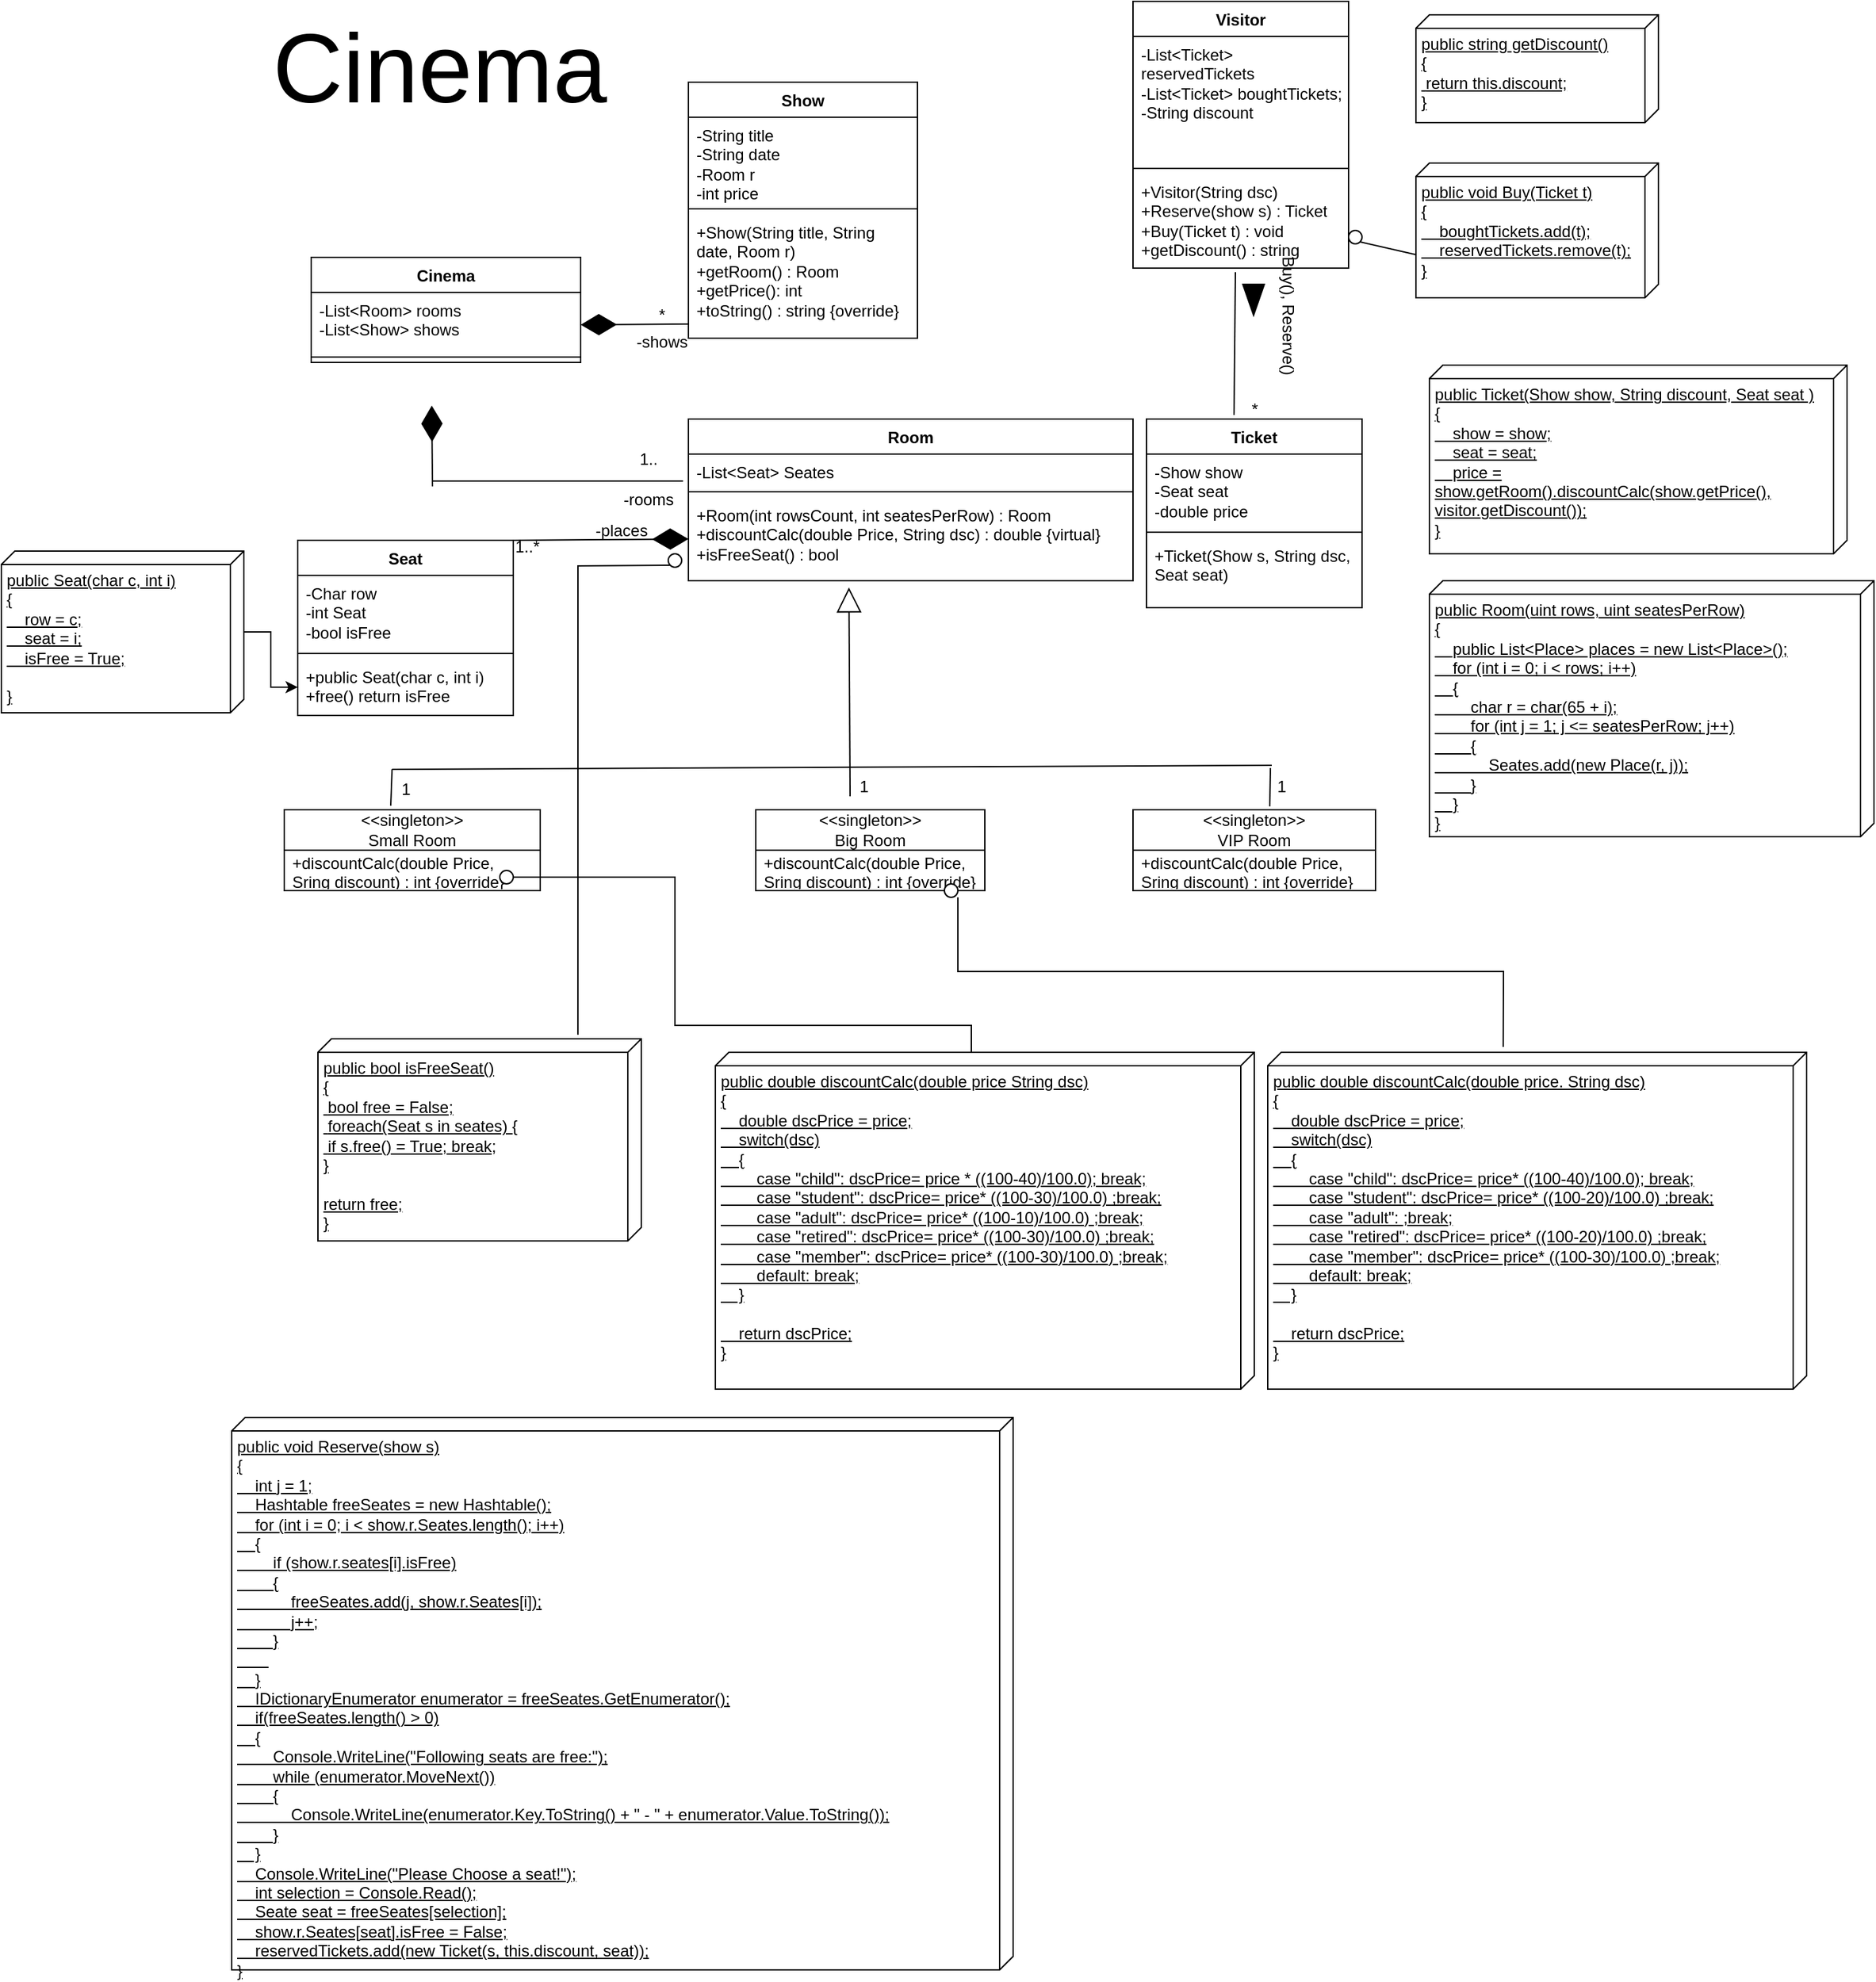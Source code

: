 <mxfile version="21.3.4" type="github">
  <diagram name="Page-1" id="c4acf3e9-155e-7222-9cf6-157b1a14988f">
    <mxGraphModel dx="2282" dy="772" grid="1" gridSize="10" guides="1" tooltips="1" connect="1" arrows="1" fold="1" page="1" pageScale="1" pageWidth="850" pageHeight="1100" background="none" math="0" shadow="0">
      <root>
        <mxCell id="0" />
        <mxCell id="1" parent="0" />
        <mxCell id="Fub8hcJ4NYJPcRC2N2-U-1" value="&amp;lt;&amp;lt;singleton&amp;gt;&amp;gt;&lt;br&gt;&lt;div&gt;Small Room&lt;/div&gt;" style="swimlane;fontStyle=0;childLayout=stackLayout;horizontal=1;startSize=30;horizontalStack=0;resizeParent=1;resizeParentMax=0;resizeLast=0;collapsible=1;marginBottom=0;whiteSpace=wrap;html=1;" parent="1" vertex="1">
          <mxGeometry x="30" y="610" width="190" height="60" as="geometry" />
        </mxCell>
        <mxCell id="Fub8hcJ4NYJPcRC2N2-U-2" value="+discountCalc(double Price, Sring discount) : int {override}" style="text;strokeColor=none;fillColor=none;align=left;verticalAlign=middle;spacingLeft=4;spacingRight=4;overflow=hidden;points=[[0,0.5],[1,0.5]];portConstraint=eastwest;rotatable=0;whiteSpace=wrap;html=1;" parent="Fub8hcJ4NYJPcRC2N2-U-1" vertex="1">
          <mxGeometry y="30" width="190" height="30" as="geometry" />
        </mxCell>
        <mxCell id="Fub8hcJ4NYJPcRC2N2-U-5" value="&lt;div&gt;&amp;lt;&amp;lt;singleton&amp;gt;&amp;gt;&lt;/div&gt;&lt;div&gt;Big Room&lt;/div&gt;" style="swimlane;fontStyle=0;childLayout=stackLayout;horizontal=1;startSize=30;horizontalStack=0;resizeParent=1;resizeParentMax=0;resizeLast=0;collapsible=1;marginBottom=0;whiteSpace=wrap;html=1;" parent="1" vertex="1">
          <mxGeometry x="380" y="610" width="170" height="60" as="geometry" />
        </mxCell>
        <mxCell id="Fub8hcJ4NYJPcRC2N2-U-6" value="+discountCalc(double Price, Sring discount) : int {override}" style="text;strokeColor=none;fillColor=none;align=left;verticalAlign=middle;spacingLeft=4;spacingRight=4;overflow=hidden;points=[[0,0.5],[1,0.5]];portConstraint=eastwest;rotatable=0;whiteSpace=wrap;html=1;" parent="Fub8hcJ4NYJPcRC2N2-U-5" vertex="1">
          <mxGeometry y="30" width="170" height="30" as="geometry" />
        </mxCell>
        <mxCell id="Fub8hcJ4NYJPcRC2N2-U-9" value="&amp;lt;&amp;lt;singleton&amp;gt;&amp;gt;&lt;div&gt;VIP Room&lt;/div&gt;" style="swimlane;fontStyle=0;childLayout=stackLayout;horizontal=1;startSize=30;horizontalStack=0;resizeParent=1;resizeParentMax=0;resizeLast=0;collapsible=1;marginBottom=0;whiteSpace=wrap;html=1;" parent="1" vertex="1">
          <mxGeometry x="660" y="610" width="180" height="60" as="geometry" />
        </mxCell>
        <mxCell id="Fub8hcJ4NYJPcRC2N2-U-10" value="+discountCalc(double Price, Sring discount) : int {override}" style="text;strokeColor=none;fillColor=none;align=left;verticalAlign=middle;spacingLeft=4;spacingRight=4;overflow=hidden;points=[[0,0.5],[1,0.5]];portConstraint=eastwest;rotatable=0;whiteSpace=wrap;html=1;" parent="Fub8hcJ4NYJPcRC2N2-U-9" vertex="1">
          <mxGeometry y="30" width="180" height="30" as="geometry" />
        </mxCell>
        <mxCell id="Fub8hcJ4NYJPcRC2N2-U-13" value="" style="endArrow=block;endSize=16;endFill=0;html=1;rounded=0;entryX=0.361;entryY=1.081;entryDx=0;entryDy=0;entryPerimeter=0;" parent="1" target="mv2xZKtYBl5VgR-Bn2mG-12" edge="1">
          <mxGeometry width="160" relative="1" as="geometry">
            <mxPoint x="450" y="600" as="sourcePoint" />
            <mxPoint x="449.46" y="445.01" as="targetPoint" />
          </mxGeometry>
        </mxCell>
        <mxCell id="Fub8hcJ4NYJPcRC2N2-U-14" value="" style="endArrow=none;html=1;rounded=0;entryX=0.267;entryY=-0.033;entryDx=0;entryDy=0;entryPerimeter=0;" parent="1" edge="1" target="mv2xZKtYBl5VgR-Bn2mG-66">
          <mxGeometry width="50" height="50" relative="1" as="geometry">
            <mxPoint x="110" y="580" as="sourcePoint" />
            <mxPoint x="740" y="580" as="targetPoint" />
          </mxGeometry>
        </mxCell>
        <mxCell id="Fub8hcJ4NYJPcRC2N2-U-15" value="" style="endArrow=none;html=1;rounded=0;exitX=0.416;exitY=-0.05;exitDx=0;exitDy=0;exitPerimeter=0;" parent="1" source="Fub8hcJ4NYJPcRC2N2-U-1" edge="1">
          <mxGeometry width="50" height="50" relative="1" as="geometry">
            <mxPoint x="110" y="630" as="sourcePoint" />
            <mxPoint x="110" y="580" as="targetPoint" />
          </mxGeometry>
        </mxCell>
        <mxCell id="Fub8hcJ4NYJPcRC2N2-U-16" value="" style="endArrow=none;html=1;rounded=0;entryX=0.564;entryY=-0.042;entryDx=0;entryDy=0;entryPerimeter=0;exitX=0.233;exitY=0.033;exitDx=0;exitDy=0;exitPerimeter=0;" parent="1" target="Fub8hcJ4NYJPcRC2N2-U-9" edge="1" source="mv2xZKtYBl5VgR-Bn2mG-66">
          <mxGeometry width="50" height="50" relative="1" as="geometry">
            <mxPoint x="740" y="580" as="sourcePoint" />
            <mxPoint x="670" y="530" as="targetPoint" />
          </mxGeometry>
        </mxCell>
        <mxCell id="Fub8hcJ4NYJPcRC2N2-U-17" value="" style="endArrow=diamondThin;endFill=1;endSize=24;html=1;rounded=0;" parent="1" edge="1">
          <mxGeometry width="160" relative="1" as="geometry">
            <mxPoint x="330" y="249.5" as="sourcePoint" />
            <mxPoint x="250" y="250" as="targetPoint" />
          </mxGeometry>
        </mxCell>
        <mxCell id="Fub8hcJ4NYJPcRC2N2-U-18" value="" style="endArrow=diamondThin;endFill=1;endSize=24;html=1;rounded=0;" parent="1" edge="1">
          <mxGeometry width="160" relative="1" as="geometry">
            <mxPoint x="140" y="370" as="sourcePoint" />
            <mxPoint x="139.5" y="310" as="targetPoint" />
          </mxGeometry>
        </mxCell>
        <mxCell id="Fub8hcJ4NYJPcRC2N2-U-20" value="-rooms" style="text;html=1;align=center;verticalAlign=middle;resizable=0;points=[];autosize=1;strokeColor=none;fillColor=none;" parent="1" vertex="1">
          <mxGeometry x="270" y="365" width="60" height="30" as="geometry" />
        </mxCell>
        <mxCell id="Fub8hcJ4NYJPcRC2N2-U-21" value="1.." style="text;html=1;align=center;verticalAlign=middle;resizable=0;points=[];autosize=1;strokeColor=none;fillColor=none;" parent="1" vertex="1">
          <mxGeometry x="280" y="335" width="40" height="30" as="geometry" />
        </mxCell>
        <mxCell id="Fub8hcJ4NYJPcRC2N2-U-22" value="&lt;div&gt;-shows&lt;/div&gt;" style="text;html=1;align=center;verticalAlign=middle;resizable=0;points=[];autosize=1;strokeColor=none;fillColor=none;" parent="1" vertex="1">
          <mxGeometry x="280" y="248" width="60" height="30" as="geometry" />
        </mxCell>
        <mxCell id="Fub8hcJ4NYJPcRC2N2-U-23" value="*" style="text;html=1;align=center;verticalAlign=middle;resizable=0;points=[];autosize=1;strokeColor=none;fillColor=none;" parent="1" vertex="1">
          <mxGeometry x="295" y="228" width="30" height="30" as="geometry" />
        </mxCell>
        <mxCell id="mv2xZKtYBl5VgR-Bn2mG-1" value="Cinema" style="swimlane;fontStyle=1;align=center;verticalAlign=top;childLayout=stackLayout;horizontal=1;startSize=26;horizontalStack=0;resizeParent=1;resizeParentMax=0;resizeLast=0;collapsible=1;marginBottom=0;whiteSpace=wrap;html=1;" vertex="1" parent="1">
          <mxGeometry x="50" y="200" width="200" height="78" as="geometry" />
        </mxCell>
        <mxCell id="mv2xZKtYBl5VgR-Bn2mG-2" value="&lt;div&gt;-List&amp;lt;Room&amp;gt; rooms&lt;/div&gt;&lt;div&gt;-List&amp;lt;Show&amp;gt; shows&lt;br&gt;&lt;/div&gt;" style="text;strokeColor=none;fillColor=none;align=left;verticalAlign=top;spacingLeft=4;spacingRight=4;overflow=hidden;rotatable=0;points=[[0,0.5],[1,0.5]];portConstraint=eastwest;whiteSpace=wrap;html=1;" vertex="1" parent="mv2xZKtYBl5VgR-Bn2mG-1">
          <mxGeometry y="26" width="200" height="44" as="geometry" />
        </mxCell>
        <mxCell id="mv2xZKtYBl5VgR-Bn2mG-3" value="" style="line;strokeWidth=1;fillColor=none;align=left;verticalAlign=middle;spacingTop=-1;spacingLeft=3;spacingRight=3;rotatable=0;labelPosition=right;points=[];portConstraint=eastwest;strokeColor=inherit;" vertex="1" parent="mv2xZKtYBl5VgR-Bn2mG-1">
          <mxGeometry y="70" width="200" height="8" as="geometry" />
        </mxCell>
        <mxCell id="mv2xZKtYBl5VgR-Bn2mG-5" value="Show" style="swimlane;fontStyle=1;align=center;verticalAlign=top;childLayout=stackLayout;horizontal=1;startSize=26;horizontalStack=0;resizeParent=1;resizeParentMax=0;resizeLast=0;collapsible=1;marginBottom=0;whiteSpace=wrap;html=1;" vertex="1" parent="1">
          <mxGeometry x="330" y="70" width="170" height="190" as="geometry" />
        </mxCell>
        <mxCell id="mv2xZKtYBl5VgR-Bn2mG-6" value="&lt;div&gt;-String title&lt;/div&gt;-String date&lt;br&gt;-Room r&lt;br&gt;-int price" style="text;strokeColor=none;fillColor=none;align=left;verticalAlign=top;spacingLeft=4;spacingRight=4;overflow=hidden;rotatable=0;points=[[0,0.5],[1,0.5]];portConstraint=eastwest;whiteSpace=wrap;html=1;" vertex="1" parent="mv2xZKtYBl5VgR-Bn2mG-5">
          <mxGeometry y="26" width="170" height="64" as="geometry" />
        </mxCell>
        <mxCell id="mv2xZKtYBl5VgR-Bn2mG-7" value="" style="line;strokeWidth=1;fillColor=none;align=left;verticalAlign=middle;spacingTop=-1;spacingLeft=3;spacingRight=3;rotatable=0;labelPosition=right;points=[];portConstraint=eastwest;strokeColor=inherit;" vertex="1" parent="mv2xZKtYBl5VgR-Bn2mG-5">
          <mxGeometry y="90" width="170" height="8" as="geometry" />
        </mxCell>
        <mxCell id="mv2xZKtYBl5VgR-Bn2mG-8" value="+Show(String title, String date, Room r)&lt;br&gt;&lt;div&gt;+getRoom() : Room&lt;/div&gt;&lt;div&gt;+getPrice(): int&lt;/div&gt;&lt;div&gt;+toString() : string {override}&lt;br&gt;&lt;/div&gt;" style="text;strokeColor=none;fillColor=none;align=left;verticalAlign=top;spacingLeft=4;spacingRight=4;overflow=hidden;rotatable=0;points=[[0,0.5],[1,0.5]];portConstraint=eastwest;whiteSpace=wrap;html=1;" vertex="1" parent="mv2xZKtYBl5VgR-Bn2mG-5">
          <mxGeometry y="98" width="170" height="92" as="geometry" />
        </mxCell>
        <mxCell id="mv2xZKtYBl5VgR-Bn2mG-9" value="Room" style="swimlane;fontStyle=1;align=center;verticalAlign=top;childLayout=stackLayout;horizontal=1;startSize=26;horizontalStack=0;resizeParent=1;resizeParentMax=0;resizeLast=0;collapsible=1;marginBottom=0;whiteSpace=wrap;html=1;" vertex="1" parent="1">
          <mxGeometry x="330" y="320" width="330" height="120" as="geometry" />
        </mxCell>
        <mxCell id="mv2xZKtYBl5VgR-Bn2mG-10" value="-List&amp;lt;Seat&amp;gt; Seates" style="text;strokeColor=none;fillColor=none;align=left;verticalAlign=top;spacingLeft=4;spacingRight=4;overflow=hidden;rotatable=0;points=[[0,0.5],[1,0.5]];portConstraint=eastwest;whiteSpace=wrap;html=1;" vertex="1" parent="mv2xZKtYBl5VgR-Bn2mG-9">
          <mxGeometry y="26" width="330" height="24" as="geometry" />
        </mxCell>
        <mxCell id="mv2xZKtYBl5VgR-Bn2mG-11" value="" style="line;strokeWidth=1;fillColor=none;align=left;verticalAlign=middle;spacingTop=-1;spacingLeft=3;spacingRight=3;rotatable=0;labelPosition=right;points=[];portConstraint=eastwest;strokeColor=inherit;" vertex="1" parent="mv2xZKtYBl5VgR-Bn2mG-9">
          <mxGeometry y="50" width="330" height="8" as="geometry" />
        </mxCell>
        <mxCell id="mv2xZKtYBl5VgR-Bn2mG-12" value="&lt;div&gt;+Room(int rowsCount, int seatesPerRow) : Room&lt;br&gt;&lt;/div&gt;&lt;div&gt;+discountCalc(double Price, String dsc) : double {virtual}&lt;br&gt;+isFreeSeat() : bool&lt;br&gt;&lt;/div&gt;" style="text;strokeColor=none;fillColor=none;align=left;verticalAlign=top;spacingLeft=4;spacingRight=4;overflow=hidden;rotatable=0;points=[[0,0.5],[1,0.5]];portConstraint=eastwest;whiteSpace=wrap;html=1;" vertex="1" parent="mv2xZKtYBl5VgR-Bn2mG-9">
          <mxGeometry y="58" width="330" height="62" as="geometry" />
        </mxCell>
        <mxCell id="mv2xZKtYBl5VgR-Bn2mG-13" value="Visitor" style="swimlane;fontStyle=1;align=center;verticalAlign=top;childLayout=stackLayout;horizontal=1;startSize=26;horizontalStack=0;resizeParent=1;resizeParentMax=0;resizeLast=0;collapsible=1;marginBottom=0;whiteSpace=wrap;html=1;" vertex="1" parent="1">
          <mxGeometry x="660" y="10" width="160" height="198" as="geometry" />
        </mxCell>
        <mxCell id="mv2xZKtYBl5VgR-Bn2mG-14" value="&lt;div&gt;-List&amp;lt;Ticket&amp;gt; reservedTickets&lt;/div&gt;&lt;div&gt;-List&amp;lt;Ticket&amp;gt; boughtTickets;&lt;br&gt;&lt;/div&gt;-String discount" style="text;strokeColor=none;fillColor=none;align=left;verticalAlign=top;spacingLeft=4;spacingRight=4;overflow=hidden;rotatable=0;points=[[0,0.5],[1,0.5]];portConstraint=eastwest;whiteSpace=wrap;html=1;" vertex="1" parent="mv2xZKtYBl5VgR-Bn2mG-13">
          <mxGeometry y="26" width="160" height="94" as="geometry" />
        </mxCell>
        <mxCell id="mv2xZKtYBl5VgR-Bn2mG-15" value="" style="line;strokeWidth=1;fillColor=none;align=left;verticalAlign=middle;spacingTop=-1;spacingLeft=3;spacingRight=3;rotatable=0;labelPosition=right;points=[];portConstraint=eastwest;strokeColor=inherit;" vertex="1" parent="mv2xZKtYBl5VgR-Bn2mG-13">
          <mxGeometry y="120" width="160" height="8" as="geometry" />
        </mxCell>
        <mxCell id="mv2xZKtYBl5VgR-Bn2mG-16" value="&lt;div&gt;+Visitor(String dsc)&lt;br&gt;+Reserve(show s) : Ticket&lt;br&gt;&lt;/div&gt;&lt;div&gt;+Buy(Ticket t) : void&lt;/div&gt;&lt;div&gt;+getDiscount() : string&lt;br&gt;&lt;/div&gt;&lt;div&gt;&lt;br&gt;&lt;/div&gt;" style="text;strokeColor=none;fillColor=none;align=left;verticalAlign=top;spacingLeft=4;spacingRight=4;overflow=hidden;rotatable=0;points=[[0,0.5],[1,0.5]];portConstraint=eastwest;whiteSpace=wrap;html=1;" vertex="1" parent="mv2xZKtYBl5VgR-Bn2mG-13">
          <mxGeometry y="128" width="160" height="70" as="geometry" />
        </mxCell>
        <mxCell id="mv2xZKtYBl5VgR-Bn2mG-17" value="" style="endArrow=none;html=1;rounded=0;entryX=1.15;entryY=1.033;entryDx=0;entryDy=0;entryPerimeter=0;" edge="1" parent="1" target="Fub8hcJ4NYJPcRC2N2-U-21">
          <mxGeometry width="50" height="50" relative="1" as="geometry">
            <mxPoint x="140" y="366" as="sourcePoint" />
            <mxPoint x="450" y="530" as="targetPoint" />
            <Array as="points" />
          </mxGeometry>
        </mxCell>
        <mxCell id="mv2xZKtYBl5VgR-Bn2mG-19" value="Ticket" style="swimlane;fontStyle=1;align=center;verticalAlign=top;childLayout=stackLayout;horizontal=1;startSize=26;horizontalStack=0;resizeParent=1;resizeParentMax=0;resizeLast=0;collapsible=1;marginBottom=0;whiteSpace=wrap;html=1;" vertex="1" parent="1">
          <mxGeometry x="670" y="320" width="160" height="140" as="geometry" />
        </mxCell>
        <mxCell id="mv2xZKtYBl5VgR-Bn2mG-20" value="-Show show&lt;br&gt;-Seat seat&lt;br&gt;-double price" style="text;strokeColor=none;fillColor=none;align=left;verticalAlign=top;spacingLeft=4;spacingRight=4;overflow=hidden;rotatable=0;points=[[0,0.5],[1,0.5]];portConstraint=eastwest;whiteSpace=wrap;html=1;" vertex="1" parent="mv2xZKtYBl5VgR-Bn2mG-19">
          <mxGeometry y="26" width="160" height="54" as="geometry" />
        </mxCell>
        <mxCell id="mv2xZKtYBl5VgR-Bn2mG-21" value="" style="line;strokeWidth=1;fillColor=none;align=left;verticalAlign=middle;spacingTop=-1;spacingLeft=3;spacingRight=3;rotatable=0;labelPosition=right;points=[];portConstraint=eastwest;strokeColor=inherit;" vertex="1" parent="mv2xZKtYBl5VgR-Bn2mG-19">
          <mxGeometry y="80" width="160" height="8" as="geometry" />
        </mxCell>
        <mxCell id="mv2xZKtYBl5VgR-Bn2mG-22" value="+Ticket(Show s, String dsc, Seat seat)" style="text;strokeColor=none;fillColor=none;align=left;verticalAlign=top;spacingLeft=4;spacingRight=4;overflow=hidden;rotatable=0;points=[[0,0.5],[1,0.5]];portConstraint=eastwest;whiteSpace=wrap;html=1;" vertex="1" parent="mv2xZKtYBl5VgR-Bn2mG-19">
          <mxGeometry y="88" width="160" height="52" as="geometry" />
        </mxCell>
        <mxCell id="mv2xZKtYBl5VgR-Bn2mG-23" value="" style="shape=mxgraph.arrows2.wedgeArrow;html=1;bendable=0;startWidth=8;fillColor=strokeColor;defaultFillColor=invert;defaultGradientColor=invert;rounded=0;" edge="1" parent="1">
          <mxGeometry width="100" height="100" relative="1" as="geometry">
            <mxPoint x="749.5" y="220" as="sourcePoint" />
            <mxPoint x="749.5" y="243" as="targetPoint" />
          </mxGeometry>
        </mxCell>
        <mxCell id="mv2xZKtYBl5VgR-Bn2mG-24" value="Buy(), Reserve()" style="text;html=1;align=center;verticalAlign=middle;resizable=0;points=[];autosize=1;strokeColor=none;fillColor=none;rotation=90;" vertex="1" parent="1">
          <mxGeometry x="720" y="228" width="110" height="30" as="geometry" />
        </mxCell>
        <mxCell id="mv2xZKtYBl5VgR-Bn2mG-25" value="Seat" style="swimlane;fontStyle=1;align=center;verticalAlign=top;childLayout=stackLayout;horizontal=1;startSize=26;horizontalStack=0;resizeParent=1;resizeParentMax=0;resizeLast=0;collapsible=1;marginBottom=0;whiteSpace=wrap;html=1;" vertex="1" parent="1">
          <mxGeometry x="40" y="410" width="160" height="130" as="geometry" />
        </mxCell>
        <mxCell id="mv2xZKtYBl5VgR-Bn2mG-26" value="-Char row&lt;br&gt;-int Seat&lt;br&gt;-bool isFree" style="text;strokeColor=none;fillColor=none;align=left;verticalAlign=top;spacingLeft=4;spacingRight=4;overflow=hidden;rotatable=0;points=[[0,0.5],[1,0.5]];portConstraint=eastwest;whiteSpace=wrap;html=1;" vertex="1" parent="mv2xZKtYBl5VgR-Bn2mG-25">
          <mxGeometry y="26" width="160" height="54" as="geometry" />
        </mxCell>
        <mxCell id="mv2xZKtYBl5VgR-Bn2mG-27" value="" style="line;strokeWidth=1;fillColor=none;align=left;verticalAlign=middle;spacingTop=-1;spacingLeft=3;spacingRight=3;rotatable=0;labelPosition=right;points=[];portConstraint=eastwest;strokeColor=inherit;" vertex="1" parent="mv2xZKtYBl5VgR-Bn2mG-25">
          <mxGeometry y="80" width="160" height="8" as="geometry" />
        </mxCell>
        <mxCell id="mv2xZKtYBl5VgR-Bn2mG-28" value="&lt;div&gt;+public Seat(char c, int i)&lt;br&gt;&lt;/div&gt;&lt;div&gt;+free() return isFree&lt;/div&gt;" style="text;strokeColor=none;fillColor=none;align=left;verticalAlign=top;spacingLeft=4;spacingRight=4;overflow=hidden;rotatable=0;points=[[0,0.5],[1,0.5]];portConstraint=eastwest;whiteSpace=wrap;html=1;" vertex="1" parent="mv2xZKtYBl5VgR-Bn2mG-25">
          <mxGeometry y="88" width="160" height="42" as="geometry" />
        </mxCell>
        <mxCell id="mv2xZKtYBl5VgR-Bn2mG-29" value="&lt;font style=&quot;font-size: 72px;&quot;&gt;Cinema&lt;/font&gt;" style="text;html=1;align=center;verticalAlign=middle;resizable=0;points=[];autosize=1;strokeColor=none;fillColor=none;" vertex="1" parent="1">
          <mxGeometry x="10" y="10" width="270" height="100" as="geometry" />
        </mxCell>
        <mxCell id="mv2xZKtYBl5VgR-Bn2mG-30" value="public bool isFreeSeat()&lt;br&gt;&lt;div&gt;{&lt;/div&gt;&lt;div&gt;&lt;span style=&quot;white-space: pre;&quot;&gt;	&lt;/span&gt;bool free = False;&lt;br&gt;&lt;/div&gt;&lt;div&gt;&lt;span style=&quot;white-space: pre;&quot;&gt;	&lt;/span&gt;foreach(Seat s in seates) {&lt;/div&gt;&lt;div&gt;&lt;span style=&quot;white-space: pre;&quot;&gt;	&lt;/span&gt;if s.free() = True; break; &lt;br&gt;&lt;/div&gt;&lt;div&gt;}&lt;/div&gt;&lt;div&gt;&lt;br&gt;&lt;/div&gt;&lt;div&gt;return free;&lt;br&gt;&lt;/div&gt;&lt;div&gt;}&lt;/div&gt;" style="verticalAlign=top;align=left;spacingTop=8;spacingLeft=2;spacingRight=12;shape=cube;size=10;direction=south;fontStyle=4;html=1;whiteSpace=wrap;" vertex="1" parent="1">
          <mxGeometry x="55" y="780" width="240" height="150" as="geometry" />
        </mxCell>
        <mxCell id="mv2xZKtYBl5VgR-Bn2mG-31" value="public double discountCalc(double price String dsc)&lt;br&gt;{&lt;br&gt;&amp;nbsp;&amp;nbsp; &amp;nbsp;double dscPrice = price;&lt;br&gt;&amp;nbsp;&amp;nbsp; &amp;nbsp;switch(dsc) &lt;br&gt;&amp;nbsp;&amp;nbsp; &amp;nbsp;{&lt;br&gt;&amp;nbsp;&amp;nbsp; &amp;nbsp;&amp;nbsp;&amp;nbsp;&amp;nbsp; case &quot;child&quot;: dscPrice= price * ((100-40)/100.0); break;&lt;br&gt;&amp;nbsp;&amp;nbsp; &amp;nbsp;&amp;nbsp;&amp;nbsp;&amp;nbsp; case &quot;student&quot;: dscPrice= price* ((100-30)/100.0) ;break;&lt;br&gt;&amp;nbsp;&amp;nbsp; &amp;nbsp;&amp;nbsp;&amp;nbsp;&amp;nbsp; case &quot;adult&quot;: dscPrice= price* ((100-10)/100.0) ;break;&lt;br&gt;&amp;nbsp;&amp;nbsp; &amp;nbsp;&amp;nbsp;&amp;nbsp;&amp;nbsp; case &quot;retired&quot;: dscPrice= price* ((100-30)/100.0) ;break;&lt;br&gt;&amp;nbsp;&amp;nbsp; &amp;nbsp;&amp;nbsp;&amp;nbsp;&amp;nbsp; case &quot;member&quot;: dscPrice= price* ((100-30)/100.0) ;break;&lt;br&gt;&amp;nbsp;&amp;nbsp; &amp;nbsp;&amp;nbsp;&amp;nbsp;&amp;nbsp; default: break;&lt;br&gt;&amp;nbsp;&amp;nbsp; &amp;nbsp;}&lt;br&gt;&lt;br&gt;&amp;nbsp;&amp;nbsp; &amp;nbsp;return dscPrice;&lt;br&gt;}" style="verticalAlign=top;align=left;spacingTop=8;spacingLeft=2;spacingRight=12;shape=cube;size=10;direction=south;fontStyle=4;html=1;whiteSpace=wrap;" vertex="1" parent="1">
          <mxGeometry x="350" y="790" width="400" height="250" as="geometry" />
        </mxCell>
        <mxCell id="mv2xZKtYBl5VgR-Bn2mG-33" value="public double discountCalc(double price. String dsc)&lt;br&gt;{&lt;br&gt;&amp;nbsp;&amp;nbsp;&amp;nbsp; double dscPrice = price;&lt;br&gt;&amp;nbsp;&amp;nbsp; &amp;nbsp;switch(dsc) &lt;br&gt;&amp;nbsp;&amp;nbsp; &amp;nbsp;{&lt;br&gt;&amp;nbsp;&amp;nbsp; &amp;nbsp;&amp;nbsp;&amp;nbsp;&amp;nbsp; case &quot;child&quot;: dscPrice= price* ((100-40)/100.0); break;&lt;br&gt;&amp;nbsp;&amp;nbsp; &amp;nbsp;&amp;nbsp;&amp;nbsp;&amp;nbsp; case &quot;student&quot;: dscPrice= price* ((100-20)/100.0) ;break;&lt;br&gt;&amp;nbsp;&amp;nbsp; &amp;nbsp;&amp;nbsp;&amp;nbsp;&amp;nbsp; case &quot;adult&quot;: ;break;&lt;br&gt;&amp;nbsp;&amp;nbsp; &amp;nbsp;&amp;nbsp;&amp;nbsp;&amp;nbsp; case &quot;retired&quot;: dscPrice= price* ((100-20)/100.0) ;break;&lt;br&gt;&amp;nbsp;&amp;nbsp; &amp;nbsp;&amp;nbsp;&amp;nbsp;&amp;nbsp; case &quot;member&quot;: dscPrice= price* ((100-30)/100.0) ;break;&lt;br&gt;&amp;nbsp;&amp;nbsp; &amp;nbsp;&amp;nbsp;&amp;nbsp;&amp;nbsp; default: break;&lt;br&gt;&amp;nbsp;&amp;nbsp; &amp;nbsp;}&lt;br&gt;&lt;br&gt;&amp;nbsp;&amp;nbsp; &amp;nbsp;return dscPrice;&lt;br&gt;}" style="verticalAlign=top;align=left;spacingTop=8;spacingLeft=2;spacingRight=12;shape=cube;size=10;direction=south;fontStyle=4;html=1;whiteSpace=wrap;" vertex="1" parent="1">
          <mxGeometry x="760" y="790" width="400" height="250" as="geometry" />
        </mxCell>
        <mxCell id="mv2xZKtYBl5VgR-Bn2mG-41" value="" style="ellipse;whiteSpace=wrap;html=1;aspect=fixed;" vertex="1" parent="1">
          <mxGeometry x="520" y="665" width="10" height="10" as="geometry" />
        </mxCell>
        <mxCell id="mv2xZKtYBl5VgR-Bn2mG-42" value="" style="endArrow=none;html=1;rounded=0;entryX=1;entryY=0.5;entryDx=0;entryDy=0;" edge="1" parent="1" target="mv2xZKtYBl5VgR-Bn2mG-43">
          <mxGeometry width="50" height="50" relative="1" as="geometry">
            <mxPoint x="540" y="790" as="sourcePoint" />
            <mxPoint x="200" y="680" as="targetPoint" />
            <Array as="points">
              <mxPoint x="540" y="770" />
              <mxPoint x="320" y="770" />
              <mxPoint x="320" y="660" />
            </Array>
          </mxGeometry>
        </mxCell>
        <mxCell id="mv2xZKtYBl5VgR-Bn2mG-43" value="" style="ellipse;whiteSpace=wrap;html=1;aspect=fixed;" vertex="1" parent="1">
          <mxGeometry x="190" y="655" width="10" height="10" as="geometry" />
        </mxCell>
        <mxCell id="mv2xZKtYBl5VgR-Bn2mG-45" value="" style="ellipse;whiteSpace=wrap;html=1;aspect=fixed;" vertex="1" parent="1">
          <mxGeometry x="315" y="420" width="10" height="10" as="geometry" />
        </mxCell>
        <mxCell id="mv2xZKtYBl5VgR-Bn2mG-46" value="" style="endArrow=none;html=1;rounded=0;exitX=-0.02;exitY=0.196;exitDx=0;exitDy=0;exitPerimeter=0;entryX=0;entryY=1;entryDx=0;entryDy=0;" edge="1" parent="1" source="mv2xZKtYBl5VgR-Bn2mG-30" target="mv2xZKtYBl5VgR-Bn2mG-45">
          <mxGeometry width="50" height="50" relative="1" as="geometry">
            <mxPoint x="320" y="760" as="sourcePoint" />
            <mxPoint x="250" y="420" as="targetPoint" />
            <Array as="points">
              <mxPoint x="248" y="429" />
            </Array>
          </mxGeometry>
        </mxCell>
        <mxCell id="mv2xZKtYBl5VgR-Bn2mG-47" value="public void Reserve(show s) &lt;br&gt;{&lt;br&gt;&amp;nbsp;&amp;nbsp; &amp;nbsp;int j = 1;&lt;br&gt;&amp;nbsp;&amp;nbsp; &amp;nbsp;Hashtable freeSeates = new Hashtable();&lt;br&gt;&amp;nbsp;&amp;nbsp; &amp;nbsp;for (int i = 0; i &amp;lt; show.r.Seates.length(); i++) &lt;br&gt;&amp;nbsp;&amp;nbsp; &amp;nbsp;{&lt;br&gt;&amp;nbsp;&amp;nbsp; &amp;nbsp;&amp;nbsp;&amp;nbsp;&amp;nbsp; if (show.r.seates[i].isFree)&lt;br&gt;&amp;nbsp;&amp;nbsp; &amp;nbsp;&amp;nbsp;&amp;nbsp;&amp;nbsp; {&lt;br&gt;&amp;nbsp;&amp;nbsp; &amp;nbsp;&amp;nbsp;&amp;nbsp;&amp;nbsp; &amp;nbsp;&amp;nbsp;&amp;nbsp; freeSeates.add(j, show.r.Seates[i]);&lt;br&gt;&amp;nbsp;&amp;nbsp; &amp;nbsp;&amp;nbsp;&amp;nbsp;&amp;nbsp; &amp;nbsp;&amp;nbsp;&amp;nbsp; j++;&lt;br&gt;&amp;nbsp;&amp;nbsp; &amp;nbsp;&amp;nbsp;&amp;nbsp;&amp;nbsp; }&lt;br&gt;&amp;nbsp;&amp;nbsp; &amp;nbsp;&amp;nbsp;&amp;nbsp;&amp;nbsp; &lt;br&gt;&amp;nbsp;&amp;nbsp; &amp;nbsp;}&lt;br&gt;&amp;nbsp;&amp;nbsp; &amp;nbsp;IDictionaryEnumerator enumerator = freeSeates.GetEnumerator();&lt;br&gt;&amp;nbsp;&amp;nbsp; &amp;nbsp;if(freeSeates.length() &amp;gt; 0)&lt;br&gt;&amp;nbsp;&amp;nbsp; &amp;nbsp;{&lt;br&gt;&amp;nbsp;&amp;nbsp; &amp;nbsp;&amp;nbsp;&amp;nbsp;&amp;nbsp; Console.WriteLine(&quot;Following seats are free:&quot;);&lt;br&gt;&amp;nbsp;&amp;nbsp; &amp;nbsp;&amp;nbsp;&amp;nbsp;&amp;nbsp; while (enumerator.MoveNext())&lt;br&gt;&amp;nbsp;&amp;nbsp; &amp;nbsp;&amp;nbsp;&amp;nbsp;&amp;nbsp; {&lt;br&gt;&amp;nbsp;&amp;nbsp; &amp;nbsp;&amp;nbsp;&amp;nbsp;&amp;nbsp; &amp;nbsp;&amp;nbsp;&amp;nbsp; Console.WriteLine(enumerator.Key.ToString() + &quot; - &quot; + enumerator.Value.ToString());&lt;br&gt;&amp;nbsp;&amp;nbsp; &amp;nbsp;&amp;nbsp;&amp;nbsp;&amp;nbsp; }&lt;br&gt;&amp;nbsp;&amp;nbsp; &amp;nbsp;}&lt;br&gt;&amp;nbsp;&amp;nbsp; &amp;nbsp;Console.WriteLine(&quot;Please Choose a seat!&quot;);&lt;br&gt;&amp;nbsp;&amp;nbsp; &amp;nbsp;int selection = Console.Read();&lt;br&gt;&lt;div&gt;&amp;nbsp;&amp;nbsp;&amp;nbsp; Seate seat = freeSeates[selection];&lt;/div&gt;&lt;div&gt;&amp;nbsp;&amp;nbsp;&amp;nbsp; show.r.Seates[seat].isFree = False;&lt;br&gt;&lt;/div&gt;&amp;nbsp;&amp;nbsp;&amp;nbsp; reservedTickets.add(new Ticket(s, this.discount, seat));&lt;br&gt;}" style="verticalAlign=top;align=left;spacingTop=8;spacingLeft=2;spacingRight=12;shape=cube;size=10;direction=south;fontStyle=4;html=1;whiteSpace=wrap;" vertex="1" parent="1">
          <mxGeometry x="-9" y="1061" width="580" height="410" as="geometry" />
        </mxCell>
        <mxCell id="mv2xZKtYBl5VgR-Bn2mG-48" value="" style="endArrow=none;html=1;rounded=0;entryX=0.475;entryY=1.043;entryDx=0;entryDy=0;entryPerimeter=0;exitX=0;exitY=0.633;exitDx=0;exitDy=0;exitPerimeter=0;" edge="1" parent="1" source="mv2xZKtYBl5VgR-Bn2mG-49" target="mv2xZKtYBl5VgR-Bn2mG-16">
          <mxGeometry width="50" height="50" relative="1" as="geometry">
            <mxPoint x="740" y="310" as="sourcePoint" />
            <mxPoint x="370" y="400" as="targetPoint" />
          </mxGeometry>
        </mxCell>
        <mxCell id="mv2xZKtYBl5VgR-Bn2mG-49" value="*" style="text;html=1;align=center;verticalAlign=middle;resizable=0;points=[];autosize=1;strokeColor=none;fillColor=none;" vertex="1" parent="1">
          <mxGeometry x="735" y="298" width="30" height="30" as="geometry" />
        </mxCell>
        <mxCell id="mv2xZKtYBl5VgR-Bn2mG-50" value="" style="endArrow=diamondThin;endFill=1;endSize=24;html=1;rounded=0;entryX=0;entryY=0.5;entryDx=0;entryDy=0;" edge="1" parent="1" target="mv2xZKtYBl5VgR-Bn2mG-12">
          <mxGeometry width="160" relative="1" as="geometry">
            <mxPoint x="200" y="410" as="sourcePoint" />
            <mxPoint x="360" y="410" as="targetPoint" />
          </mxGeometry>
        </mxCell>
        <mxCell id="mv2xZKtYBl5VgR-Bn2mG-51" value="-places" style="text;html=1;align=center;verticalAlign=middle;resizable=0;points=[];autosize=1;strokeColor=none;fillColor=none;" vertex="1" parent="1">
          <mxGeometry x="250" y="388" width="60" height="30" as="geometry" />
        </mxCell>
        <mxCell id="mv2xZKtYBl5VgR-Bn2mG-52" value="1..*" style="text;html=1;align=center;verticalAlign=middle;resizable=0;points=[];autosize=1;strokeColor=none;fillColor=none;" vertex="1" parent="1">
          <mxGeometry x="190" y="400" width="40" height="30" as="geometry" />
        </mxCell>
        <mxCell id="mv2xZKtYBl5VgR-Bn2mG-54" value="public void Buy(Ticket t)&lt;br&gt;{&lt;br&gt;&amp;nbsp;&amp;nbsp; &amp;nbsp;boughtTickets.add(t);&lt;br&gt;&amp;nbsp;&amp;nbsp; &amp;nbsp;reservedTickets.remove(t);&lt;br&gt;}" style="verticalAlign=top;align=left;spacingTop=8;spacingLeft=2;spacingRight=12;shape=cube;size=10;direction=south;fontStyle=4;html=1;whiteSpace=wrap;" vertex="1" parent="1">
          <mxGeometry x="870" y="130" width="180" height="100" as="geometry" />
        </mxCell>
        <mxCell id="mv2xZKtYBl5VgR-Bn2mG-55" value="" style="ellipse;whiteSpace=wrap;html=1;aspect=fixed;" vertex="1" parent="1">
          <mxGeometry x="820" y="180" width="10" height="10" as="geometry" />
        </mxCell>
        <mxCell id="mv2xZKtYBl5VgR-Bn2mG-56" value="" style="endArrow=none;html=1;rounded=0;exitX=1;exitY=1;exitDx=0;exitDy=0;" edge="1" parent="1" source="mv2xZKtYBl5VgR-Bn2mG-55">
          <mxGeometry width="50" height="50" relative="1" as="geometry">
            <mxPoint x="820" y="248" as="sourcePoint" />
            <mxPoint x="870" y="198" as="targetPoint" />
          </mxGeometry>
        </mxCell>
        <mxCell id="mv2xZKtYBl5VgR-Bn2mG-62" value="" style="endArrow=none;html=1;rounded=0;entryX=-0.016;entryY=0.563;entryDx=0;entryDy=0;entryPerimeter=0;" edge="1" parent="1" target="mv2xZKtYBl5VgR-Bn2mG-33">
          <mxGeometry width="50" height="50" relative="1" as="geometry">
            <mxPoint x="530" y="675" as="sourcePoint" />
            <mxPoint x="530" y="720" as="targetPoint" />
            <Array as="points">
              <mxPoint x="530" y="730" />
              <mxPoint x="935" y="730" />
            </Array>
          </mxGeometry>
        </mxCell>
        <mxCell id="mv2xZKtYBl5VgR-Bn2mG-64" value="1" style="text;html=1;align=center;verticalAlign=middle;resizable=0;points=[];autosize=1;strokeColor=none;fillColor=none;" vertex="1" parent="1">
          <mxGeometry x="105" y="580" width="30" height="30" as="geometry" />
        </mxCell>
        <mxCell id="mv2xZKtYBl5VgR-Bn2mG-65" value="1" style="text;html=1;align=center;verticalAlign=middle;resizable=0;points=[];autosize=1;strokeColor=none;fillColor=none;" vertex="1" parent="1">
          <mxGeometry x="445" y="578" width="30" height="30" as="geometry" />
        </mxCell>
        <mxCell id="mv2xZKtYBl5VgR-Bn2mG-66" value="1" style="text;html=1;align=center;verticalAlign=middle;resizable=0;points=[];autosize=1;strokeColor=none;fillColor=none;" vertex="1" parent="1">
          <mxGeometry x="755" y="578" width="30" height="30" as="geometry" />
        </mxCell>
        <mxCell id="mv2xZKtYBl5VgR-Bn2mG-67" value="public Room(uint rows, uint seatesPerRow)&lt;br&gt;{&lt;br&gt;&amp;nbsp;&amp;nbsp; &amp;nbsp;public List&amp;lt;Place&amp;gt; places = new List&amp;lt;Place&amp;gt;();&lt;br&gt;&amp;nbsp;&amp;nbsp; &amp;nbsp;for (int i = 0; i &amp;lt; rows; i++)&lt;br&gt;&amp;nbsp;&amp;nbsp; &amp;nbsp;{&lt;br&gt;&amp;nbsp;&amp;nbsp; &amp;nbsp;&amp;nbsp;&amp;nbsp;&amp;nbsp; char r = char(65 + i);&lt;br&gt;&amp;nbsp;&amp;nbsp; &amp;nbsp;&amp;nbsp;&amp;nbsp;&amp;nbsp; for (int j = 1; j &amp;lt;= seatesPerRow; j++)&lt;br&gt;&amp;nbsp;&amp;nbsp; &amp;nbsp;&amp;nbsp;&amp;nbsp;&amp;nbsp; {&lt;br&gt;&amp;nbsp;&amp;nbsp; &amp;nbsp;&amp;nbsp;&amp;nbsp;&amp;nbsp; &amp;nbsp;&amp;nbsp;&amp;nbsp; Seates.add(new Place(r, j));&lt;br&gt;&amp;nbsp;&amp;nbsp; &amp;nbsp;&amp;nbsp;&amp;nbsp;&amp;nbsp; }&lt;br&gt;&amp;nbsp;&amp;nbsp; &amp;nbsp;}&lt;br&gt;}" style="verticalAlign=top;align=left;spacingTop=8;spacingLeft=2;spacingRight=12;shape=cube;size=10;direction=south;fontStyle=4;html=1;whiteSpace=wrap;" vertex="1" parent="1">
          <mxGeometry x="880" y="440" width="330" height="190" as="geometry" />
        </mxCell>
        <mxCell id="mv2xZKtYBl5VgR-Bn2mG-69" value="" style="edgeStyle=orthogonalEdgeStyle;rounded=0;orthogonalLoop=1;jettySize=auto;html=1;" edge="1" parent="1" source="mv2xZKtYBl5VgR-Bn2mG-68" target="mv2xZKtYBl5VgR-Bn2mG-28">
          <mxGeometry relative="1" as="geometry" />
        </mxCell>
        <mxCell id="mv2xZKtYBl5VgR-Bn2mG-68" value="public Seat(char c, int i)&lt;br&gt;{&lt;br&gt;&amp;nbsp;&amp;nbsp; &amp;nbsp;row = c;&lt;br&gt;&amp;nbsp;&amp;nbsp; &amp;nbsp;seat = i;&lt;br&gt;&amp;nbsp;&amp;nbsp; &amp;nbsp;isFree = True;&lt;br&gt;&lt;br&gt;}" style="verticalAlign=top;align=left;spacingTop=8;spacingLeft=2;spacingRight=12;shape=cube;size=10;direction=south;fontStyle=4;html=1;whiteSpace=wrap;" vertex="1" parent="1">
          <mxGeometry x="-180" y="418" width="180" height="120" as="geometry" />
        </mxCell>
        <mxCell id="mv2xZKtYBl5VgR-Bn2mG-70" value="public Ticket(Show show, String discount, Seat seat )&lt;br&gt;{&lt;br&gt;&amp;nbsp;&amp;nbsp; &amp;nbsp;show = show;&lt;br&gt;&amp;nbsp;&amp;nbsp; &amp;nbsp;seat = seat;&lt;br&gt;&amp;nbsp;&amp;nbsp; &amp;nbsp;price = show.getRoom().discountCalc(show.getPrice(), visitor.getDiscount());&lt;br&gt;}" style="verticalAlign=top;align=left;spacingTop=8;spacingLeft=2;spacingRight=12;shape=cube;size=10;direction=south;fontStyle=4;html=1;whiteSpace=wrap;" vertex="1" parent="1">
          <mxGeometry x="880" y="280" width="310" height="140" as="geometry" />
        </mxCell>
        <mxCell id="mv2xZKtYBl5VgR-Bn2mG-71" value="&lt;div&gt;public string getDiscount()&lt;/div&gt;&lt;div&gt;{&lt;/div&gt;&lt;div&gt;&lt;span style=&quot;white-space: pre;&quot;&gt;	&lt;/span&gt;return this.discount;&lt;br&gt;&lt;/div&gt;&lt;div&gt;}&lt;/div&gt;" style="verticalAlign=top;align=left;spacingTop=8;spacingLeft=2;spacingRight=12;shape=cube;size=10;direction=south;fontStyle=4;html=1;whiteSpace=wrap;" vertex="1" parent="1">
          <mxGeometry x="870" y="20" width="180" height="80" as="geometry" />
        </mxCell>
      </root>
    </mxGraphModel>
  </diagram>
</mxfile>
